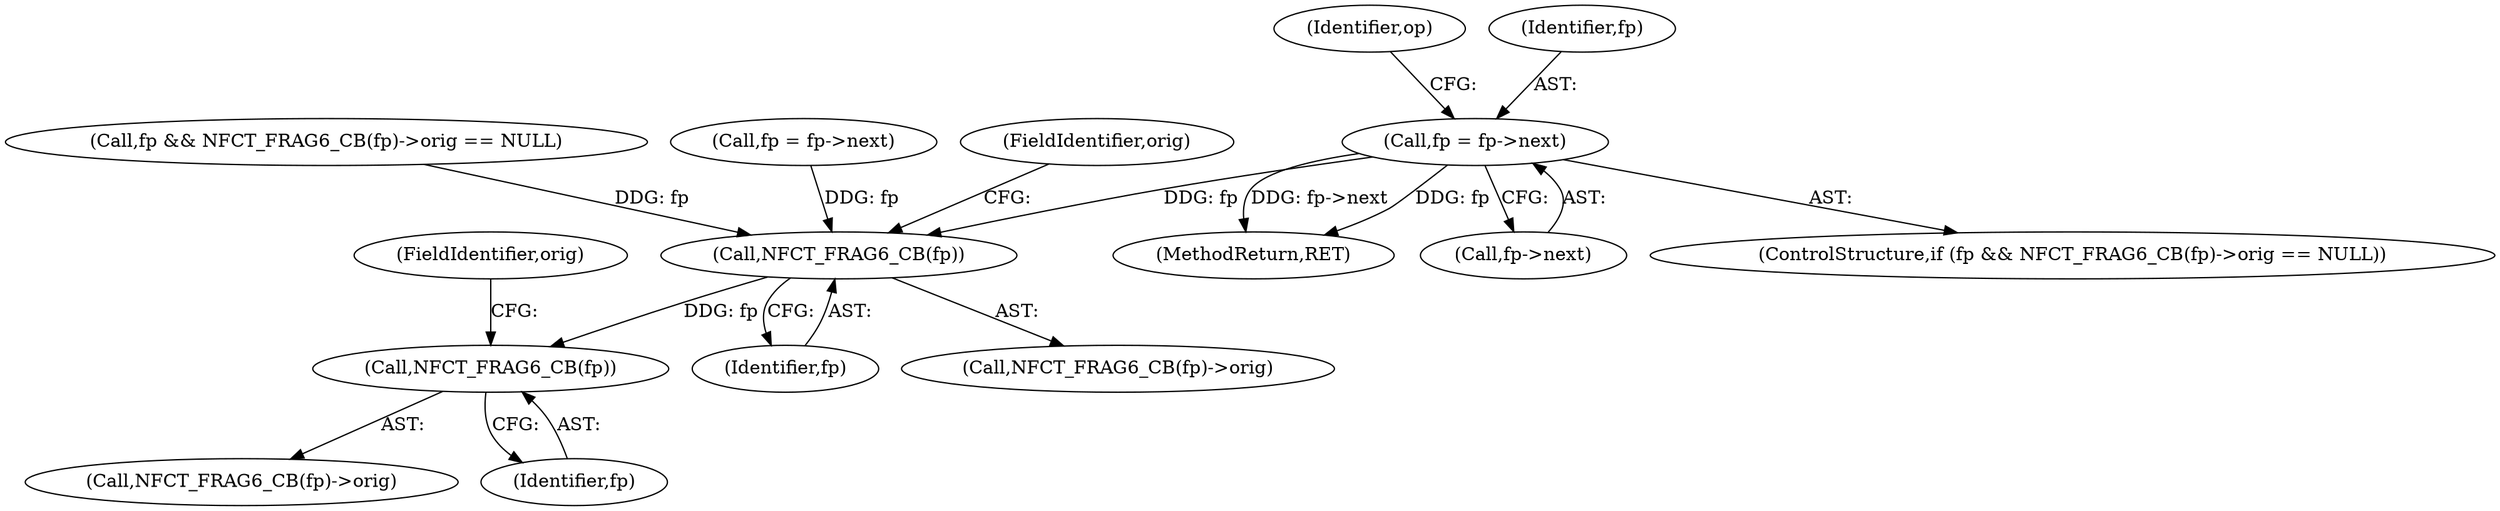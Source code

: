 digraph "0_linux_9e2dcf72023d1447f09c47d77c99b0c49659e5ce_0@pointer" {
"1000504" [label="(Call,fp = fp->next)"];
"1000527" [label="(Call,NFCT_FRAG6_CB(fp))"];
"1000540" [label="(Call,NFCT_FRAG6_CB(fp))"];
"1000528" [label="(Identifier,fp)"];
"1000496" [label="(Call,fp && NFCT_FRAG6_CB(fp)->orig == NULL)"];
"1000517" [label="(Call,fp = fp->next)"];
"1000510" [label="(Identifier,op)"];
"1000556" [label="(MethodReturn,RET)"];
"1000539" [label="(Call,NFCT_FRAG6_CB(fp)->orig)"];
"1000505" [label="(Identifier,fp)"];
"1000527" [label="(Call,NFCT_FRAG6_CB(fp))"];
"1000506" [label="(Call,fp->next)"];
"1000529" [label="(FieldIdentifier,orig)"];
"1000526" [label="(Call,NFCT_FRAG6_CB(fp)->orig)"];
"1000504" [label="(Call,fp = fp->next)"];
"1000541" [label="(Identifier,fp)"];
"1000495" [label="(ControlStructure,if (fp && NFCT_FRAG6_CB(fp)->orig == NULL))"];
"1000542" [label="(FieldIdentifier,orig)"];
"1000540" [label="(Call,NFCT_FRAG6_CB(fp))"];
"1000504" -> "1000495"  [label="AST: "];
"1000504" -> "1000506"  [label="CFG: "];
"1000505" -> "1000504"  [label="AST: "];
"1000506" -> "1000504"  [label="AST: "];
"1000510" -> "1000504"  [label="CFG: "];
"1000504" -> "1000556"  [label="DDG: fp->next"];
"1000504" -> "1000556"  [label="DDG: fp"];
"1000504" -> "1000527"  [label="DDG: fp"];
"1000527" -> "1000526"  [label="AST: "];
"1000527" -> "1000528"  [label="CFG: "];
"1000528" -> "1000527"  [label="AST: "];
"1000529" -> "1000527"  [label="CFG: "];
"1000496" -> "1000527"  [label="DDG: fp"];
"1000517" -> "1000527"  [label="DDG: fp"];
"1000527" -> "1000540"  [label="DDG: fp"];
"1000540" -> "1000539"  [label="AST: "];
"1000540" -> "1000541"  [label="CFG: "];
"1000541" -> "1000540"  [label="AST: "];
"1000542" -> "1000540"  [label="CFG: "];
}
